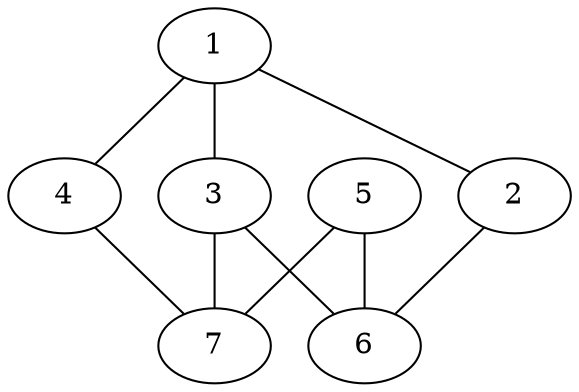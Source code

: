 graph GoodGraph { 
    1 -- 2;
    1 -- 3;
    1 -- 4;
    2 -- 6;
    3 -- 6;
    3 -- 7;
    4 -- 7;
    5 -- 6;
    5 -- 7;
}